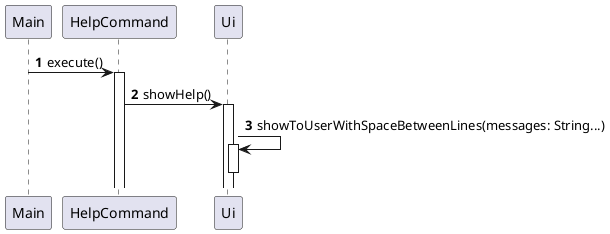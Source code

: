 @startuml
'https://plantuml.com/sequence-diagram

autonumber

Main -> HelpCommand: execute()
activate HelpCommand
HelpCommand -> Ui: showHelp()
activate Ui
Ui -> Ui: showToUserWithSpaceBetweenLines(messages: String...)
activate Ui
deactivate Ui

@enduml